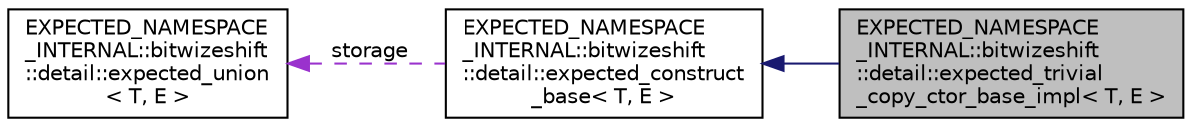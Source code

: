 digraph "EXPECTED_NAMESPACE_INTERNAL::bitwizeshift::detail::expected_trivial_copy_ctor_base_impl&lt; T, E &gt;"
{
  edge [fontname="Helvetica",fontsize="10",labelfontname="Helvetica",labelfontsize="10"];
  node [fontname="Helvetica",fontsize="10",shape=record];
  rankdir="LR";
  Node2 [label="EXPECTED_NAMESPACE\l_INTERNAL::bitwizeshift\l::detail::expected_trivial\l_copy_ctor_base_impl\< T, E \>",height=0.2,width=0.4,color="black", fillcolor="grey75", style="filled", fontcolor="black"];
  Node3 -> Node2 [dir="back",color="midnightblue",fontsize="10",style="solid",fontname="Helvetica"];
  Node3 [label="EXPECTED_NAMESPACE\l_INTERNAL::bitwizeshift\l::detail::expected_construct\l_base\< T, E \>",height=0.2,width=0.4,color="black", fillcolor="white", style="filled",URL="$dc/d0b/struct_e_x_p_e_c_t_e_d___n_a_m_e_s_p_a_c_e___i_n_t_e_r_n_a_l_1_1bitwizeshift_1_1detail_1_1expected__construct__base.html",tooltip="Base class of assignment to enable construction and assignment. "];
  Node4 -> Node3 [dir="back",color="darkorchid3",fontsize="10",style="dashed",label=" storage" ,fontname="Helvetica"];
  Node4 [label="EXPECTED_NAMESPACE\l_INTERNAL::bitwizeshift\l::detail::expected_union\l\< T, E \>",height=0.2,width=0.4,color="black", fillcolor="white", style="filled",URL="$d6/d73/struct_e_x_p_e_c_t_e_d___n_a_m_e_s_p_a_c_e___i_n_t_e_r_n_a_l_1_1bitwizeshift_1_1detail_1_1expected__union.html"];
}
